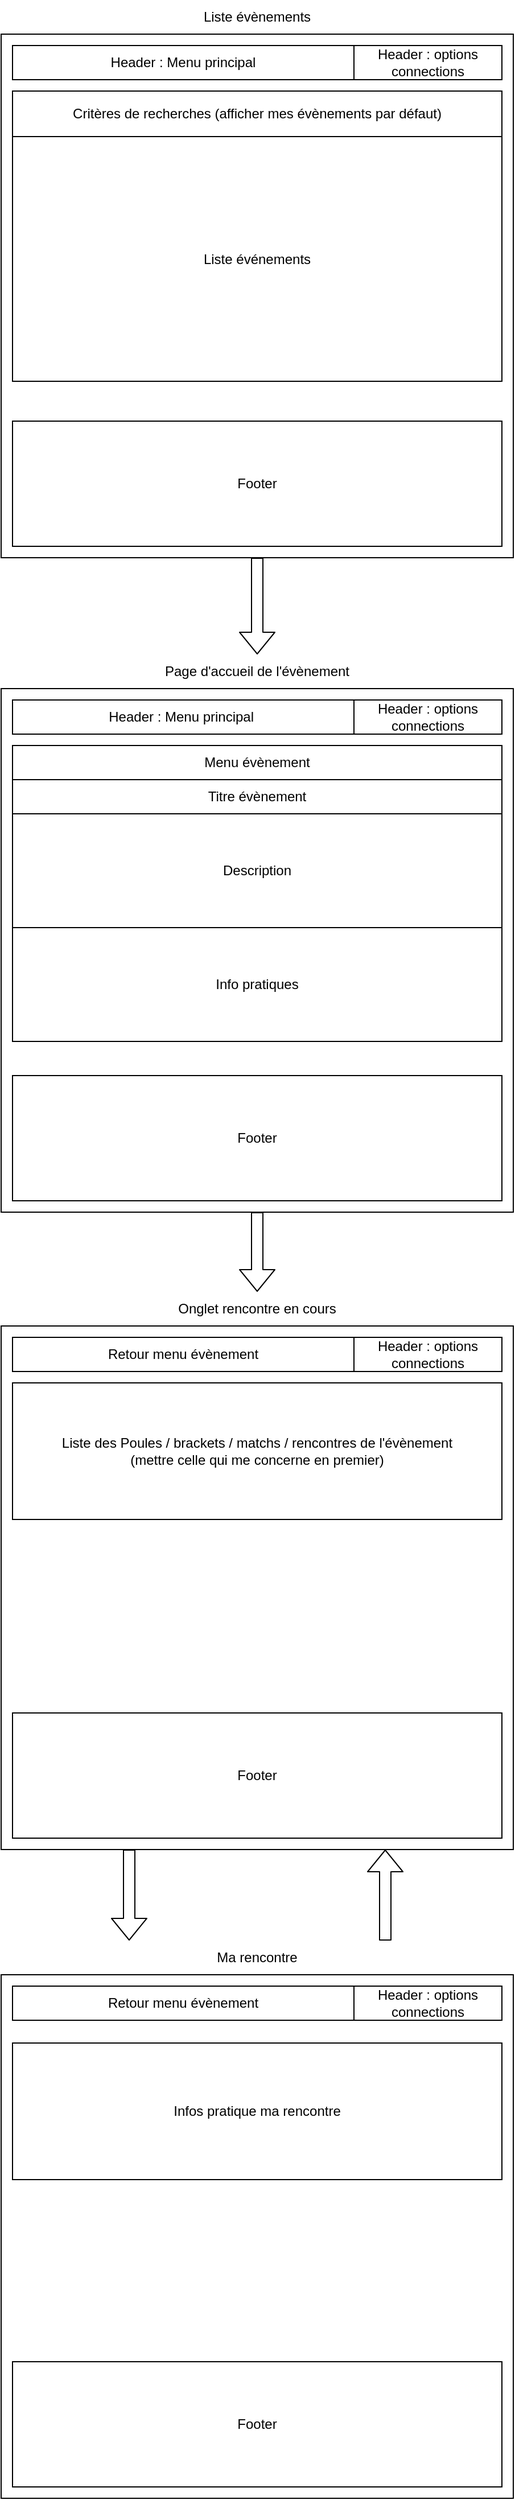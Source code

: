 <mxfile>
    <diagram id="r98DjE8ThPGmYKTVev7f" name="Page-1">
        <mxGraphModel dx="922" dy="528" grid="1" gridSize="10" guides="1" tooltips="1" connect="1" arrows="1" fold="1" page="1" pageScale="1" pageWidth="850" pageHeight="1100" background="none" math="0" shadow="0">
            <root>
                <mxCell id="0"/>
                <mxCell id="1" parent="0"/>
                <mxCell id="18" style="edgeStyle=none;html=1;exitX=0.5;exitY=1;exitDx=0;exitDy=0;shape=flexArrow;" parent="1" source="2" target="9" edge="1">
                    <mxGeometry relative="1" as="geometry"/>
                </mxCell>
                <mxCell id="2" value="" style="rounded=0;whiteSpace=wrap;html=1;" parent="1" vertex="1">
                    <mxGeometry x="20" y="35" width="450" height="460" as="geometry"/>
                </mxCell>
                <mxCell id="3" value="Header : Menu principal" style="rounded=0;whiteSpace=wrap;html=1;" parent="1" vertex="1">
                    <mxGeometry x="30" y="45" width="300" height="30" as="geometry"/>
                </mxCell>
                <mxCell id="4" value="Liste évènements" style="text;html=1;strokeColor=none;fillColor=none;align=center;verticalAlign=middle;whiteSpace=wrap;rounded=0;" parent="1" vertex="1">
                    <mxGeometry x="20" y="5" width="450" height="30" as="geometry"/>
                </mxCell>
                <mxCell id="5" value="Critères de recherches (afficher mes évènements par défaut)" style="rounded=0;whiteSpace=wrap;html=1;" parent="1" vertex="1">
                    <mxGeometry x="30" y="85" width="430" height="40" as="geometry"/>
                </mxCell>
                <mxCell id="6" value="Liste événements" style="rounded=0;whiteSpace=wrap;html=1;" parent="1" vertex="1">
                    <mxGeometry x="30" y="125" width="430" height="215" as="geometry"/>
                </mxCell>
                <mxCell id="19" style="edgeStyle=none;shape=flexArrow;html=1;exitX=0.5;exitY=1;exitDx=0;exitDy=0;" parent="1" source="7" target="14" edge="1">
                    <mxGeometry relative="1" as="geometry"/>
                </mxCell>
                <mxCell id="7" value="" style="rounded=0;whiteSpace=wrap;html=1;" parent="1" vertex="1">
                    <mxGeometry x="20" y="610" width="450" height="460" as="geometry"/>
                </mxCell>
                <mxCell id="8" value="Header : Menu principal&amp;nbsp;" style="rounded=0;whiteSpace=wrap;html=1;" parent="1" vertex="1">
                    <mxGeometry x="30" y="620" width="300" height="30" as="geometry"/>
                </mxCell>
                <mxCell id="9" value="Page d'accueil de l'évènement" style="text;html=1;strokeColor=none;fillColor=none;align=center;verticalAlign=middle;whiteSpace=wrap;rounded=0;" parent="1" vertex="1">
                    <mxGeometry x="20" y="580" width="450" height="30" as="geometry"/>
                </mxCell>
                <mxCell id="10" value="Titre évènement" style="rounded=0;whiteSpace=wrap;html=1;" parent="1" vertex="1">
                    <mxGeometry x="30" y="690" width="430" height="30" as="geometry"/>
                </mxCell>
                <mxCell id="11" value="Description" style="rounded=0;whiteSpace=wrap;html=1;" parent="1" vertex="1">
                    <mxGeometry x="30" y="720" width="430" height="100" as="geometry"/>
                </mxCell>
                <mxCell id="25" style="edgeStyle=none;html=1;exitX=0.25;exitY=1;exitDx=0;exitDy=0;entryX=0.25;entryY=0;entryDx=0;entryDy=0;shape=flexArrow;" parent="1" source="12" target="22" edge="1">
                    <mxGeometry relative="1" as="geometry"/>
                </mxCell>
                <mxCell id="12" value="" style="rounded=0;whiteSpace=wrap;html=1;" parent="1" vertex="1">
                    <mxGeometry x="20" y="1170" width="450" height="460" as="geometry"/>
                </mxCell>
                <mxCell id="14" value="Onglet rencontre en cours" style="text;html=1;strokeColor=none;fillColor=none;align=center;verticalAlign=middle;whiteSpace=wrap;rounded=0;" parent="1" vertex="1">
                    <mxGeometry x="20" y="1140" width="450" height="30" as="geometry"/>
                </mxCell>
                <mxCell id="15" value="Retour menu évènement" style="rounded=0;whiteSpace=wrap;html=1;" parent="1" vertex="1">
                    <mxGeometry x="30" y="1180" width="300" height="30" as="geometry"/>
                </mxCell>
                <mxCell id="16" value="Liste des Poules / brackets / matchs / rencontres de l'évènement&lt;br&gt;(mettre celle qui me concerne en premier)" style="rounded=0;whiteSpace=wrap;html=1;" parent="1" vertex="1">
                    <mxGeometry x="30" y="1220" width="430" height="120" as="geometry"/>
                </mxCell>
                <mxCell id="17" value="Info pratiques" style="rounded=0;whiteSpace=wrap;html=1;" parent="1" vertex="1">
                    <mxGeometry x="30" y="820" width="430" height="100" as="geometry"/>
                </mxCell>
                <mxCell id="20" value="" style="rounded=0;whiteSpace=wrap;html=1;" parent="1" vertex="1">
                    <mxGeometry x="20" y="1740" width="450" height="460" as="geometry"/>
                </mxCell>
                <mxCell id="26" style="edgeStyle=none;shape=flexArrow;html=1;exitX=0.75;exitY=0;exitDx=0;exitDy=0;entryX=0.75;entryY=1;entryDx=0;entryDy=0;" parent="1" source="22" target="12" edge="1">
                    <mxGeometry relative="1" as="geometry"/>
                </mxCell>
                <mxCell id="22" value="Ma rencontre" style="text;html=1;strokeColor=none;fillColor=none;align=center;verticalAlign=middle;whiteSpace=wrap;rounded=0;" parent="1" vertex="1">
                    <mxGeometry x="20" y="1710" width="450" height="30" as="geometry"/>
                </mxCell>
                <mxCell id="24" value="Infos pratique ma rencontre" style="rounded=0;whiteSpace=wrap;html=1;" parent="1" vertex="1">
                    <mxGeometry x="30" y="1800" width="430" height="120" as="geometry"/>
                </mxCell>
                <mxCell id="29" value="Menu évènement" style="rounded=0;whiteSpace=wrap;html=1;" parent="1" vertex="1">
                    <mxGeometry x="30" y="660" width="430" height="30" as="geometry"/>
                </mxCell>
                <mxCell id="31" value="Retour menu évènement" style="rounded=0;whiteSpace=wrap;html=1;" parent="1" vertex="1">
                    <mxGeometry x="30" y="1750" width="300" height="30" as="geometry"/>
                </mxCell>
                <mxCell id="33" value="Header : options connections" style="rounded=0;whiteSpace=wrap;html=1;" vertex="1" parent="1">
                    <mxGeometry x="330" y="45" width="130" height="30" as="geometry"/>
                </mxCell>
                <mxCell id="34" value="Header : options connections" style="rounded=0;whiteSpace=wrap;html=1;" vertex="1" parent="1">
                    <mxGeometry x="330" y="620" width="130" height="30" as="geometry"/>
                </mxCell>
                <mxCell id="36" value="Header : options connections" style="rounded=0;whiteSpace=wrap;html=1;" vertex="1" parent="1">
                    <mxGeometry x="330" y="1180" width="130" height="30" as="geometry"/>
                </mxCell>
                <mxCell id="37" value="Header : options connections" style="rounded=0;whiteSpace=wrap;html=1;" vertex="1" parent="1">
                    <mxGeometry x="330" y="1750" width="130" height="30" as="geometry"/>
                </mxCell>
                <mxCell id="38" value="Footer" style="rounded=0;whiteSpace=wrap;html=1;" vertex="1" parent="1">
                    <mxGeometry x="30" y="375" width="430" height="110" as="geometry"/>
                </mxCell>
                <mxCell id="39" value="Footer" style="rounded=0;whiteSpace=wrap;html=1;" vertex="1" parent="1">
                    <mxGeometry x="30" y="950" width="430" height="110" as="geometry"/>
                </mxCell>
                <mxCell id="40" value="Footer" style="rounded=0;whiteSpace=wrap;html=1;" vertex="1" parent="1">
                    <mxGeometry x="30" y="1510" width="430" height="110" as="geometry"/>
                </mxCell>
                <mxCell id="41" value="Footer" style="rounded=0;whiteSpace=wrap;html=1;" vertex="1" parent="1">
                    <mxGeometry x="30" y="2080" width="430" height="110" as="geometry"/>
                </mxCell>
            </root>
        </mxGraphModel>
    </diagram>
</mxfile>